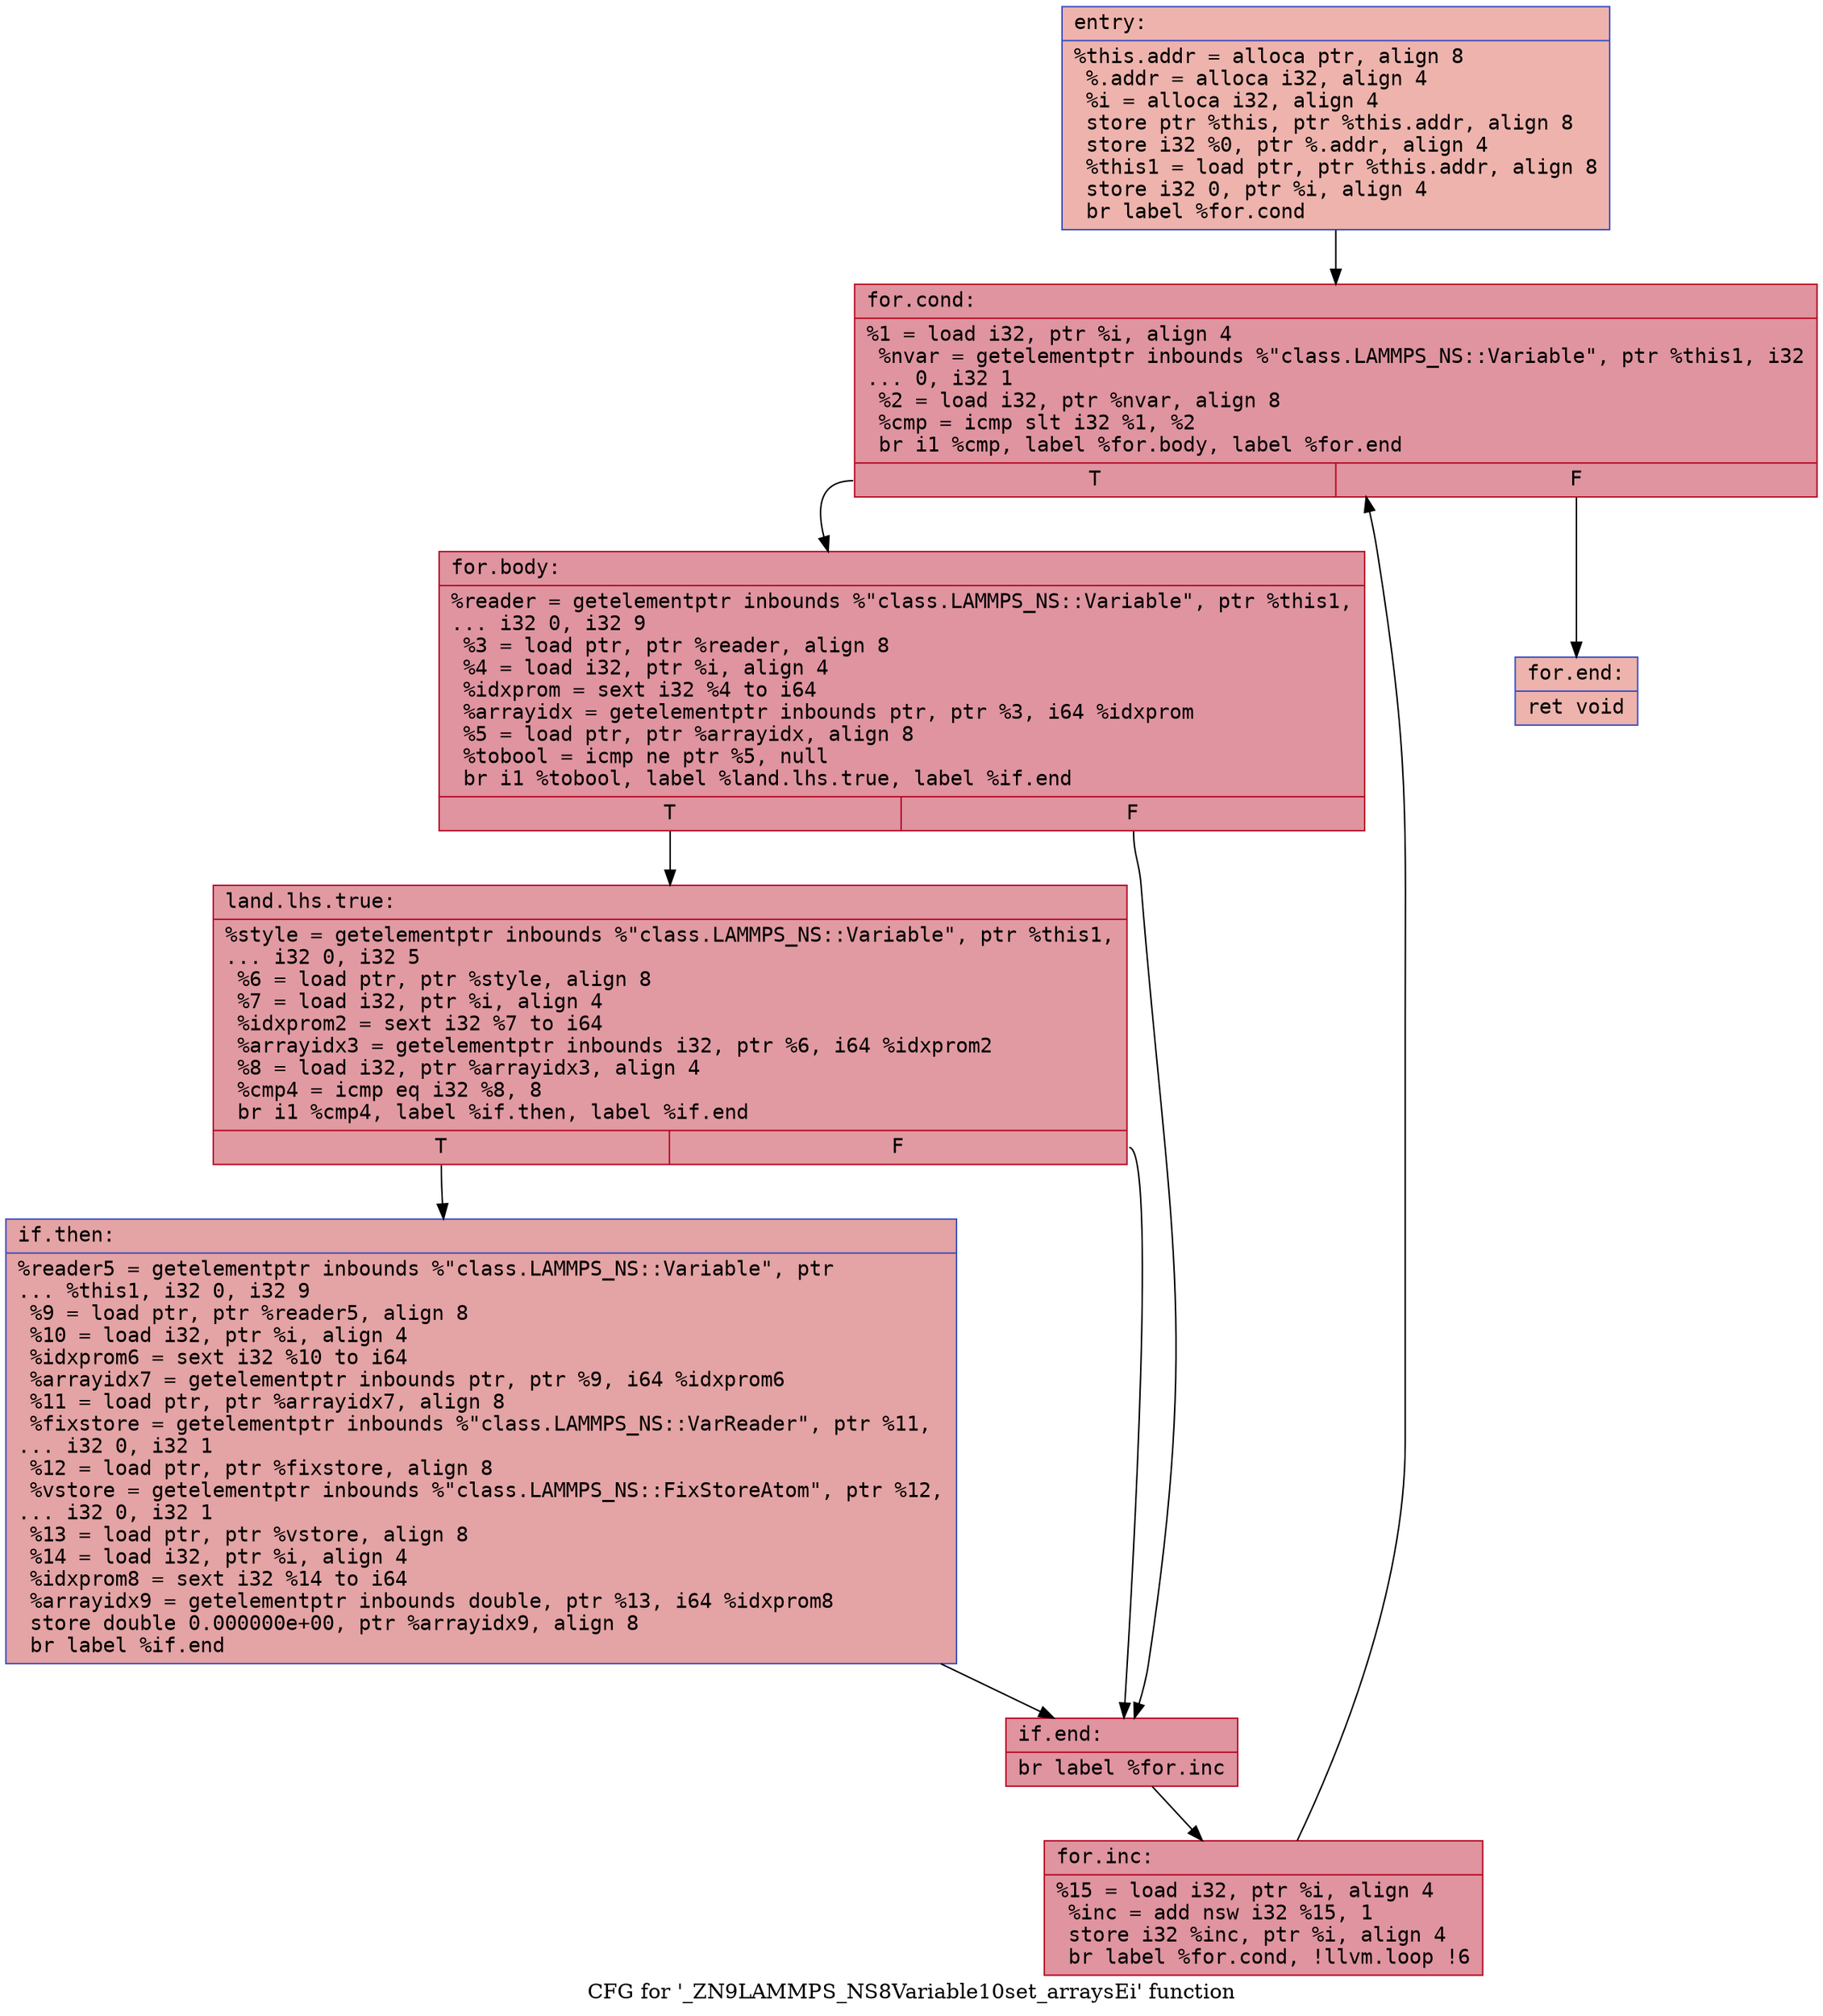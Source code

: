 digraph "CFG for '_ZN9LAMMPS_NS8Variable10set_arraysEi' function" {
	label="CFG for '_ZN9LAMMPS_NS8Variable10set_arraysEi' function";

	Node0x556bfe2d3b80 [shape=record,color="#3d50c3ff", style=filled, fillcolor="#d6524470" fontname="Courier",label="{entry:\l|  %this.addr = alloca ptr, align 8\l  %.addr = alloca i32, align 4\l  %i = alloca i32, align 4\l  store ptr %this, ptr %this.addr, align 8\l  store i32 %0, ptr %.addr, align 4\l  %this1 = load ptr, ptr %this.addr, align 8\l  store i32 0, ptr %i, align 4\l  br label %for.cond\l}"];
	Node0x556bfe2d3b80 -> Node0x556bfe2d3df0[tooltip="entry -> for.cond\nProbability 100.00%" ];
	Node0x556bfe2d3df0 [shape=record,color="#b70d28ff", style=filled, fillcolor="#b70d2870" fontname="Courier",label="{for.cond:\l|  %1 = load i32, ptr %i, align 4\l  %nvar = getelementptr inbounds %\"class.LAMMPS_NS::Variable\", ptr %this1, i32\l... 0, i32 1\l  %2 = load i32, ptr %nvar, align 8\l  %cmp = icmp slt i32 %1, %2\l  br i1 %cmp, label %for.body, label %for.end\l|{<s0>T|<s1>F}}"];
	Node0x556bfe2d3df0:s0 -> Node0x556bfe2d4000[tooltip="for.cond -> for.body\nProbability 96.88%" ];
	Node0x556bfe2d3df0:s1 -> Node0x556bfe2d4080[tooltip="for.cond -> for.end\nProbability 3.12%" ];
	Node0x556bfe2d4000 [shape=record,color="#b70d28ff", style=filled, fillcolor="#b70d2870" fontname="Courier",label="{for.body:\l|  %reader = getelementptr inbounds %\"class.LAMMPS_NS::Variable\", ptr %this1,\l... i32 0, i32 9\l  %3 = load ptr, ptr %reader, align 8\l  %4 = load i32, ptr %i, align 4\l  %idxprom = sext i32 %4 to i64\l  %arrayidx = getelementptr inbounds ptr, ptr %3, i64 %idxprom\l  %5 = load ptr, ptr %arrayidx, align 8\l  %tobool = icmp ne ptr %5, null\l  br i1 %tobool, label %land.lhs.true, label %if.end\l|{<s0>T|<s1>F}}"];
	Node0x556bfe2d4000:s0 -> Node0x556bfe2d46c0[tooltip="for.body -> land.lhs.true\nProbability 62.50%" ];
	Node0x556bfe2d4000:s1 -> Node0x556bfe2d4740[tooltip="for.body -> if.end\nProbability 37.50%" ];
	Node0x556bfe2d46c0 [shape=record,color="#b70d28ff", style=filled, fillcolor="#bb1b2c70" fontname="Courier",label="{land.lhs.true:\l|  %style = getelementptr inbounds %\"class.LAMMPS_NS::Variable\", ptr %this1,\l... i32 0, i32 5\l  %6 = load ptr, ptr %style, align 8\l  %7 = load i32, ptr %i, align 4\l  %idxprom2 = sext i32 %7 to i64\l  %arrayidx3 = getelementptr inbounds i32, ptr %6, i64 %idxprom2\l  %8 = load i32, ptr %arrayidx3, align 4\l  %cmp4 = icmp eq i32 %8, 8\l  br i1 %cmp4, label %if.then, label %if.end\l|{<s0>T|<s1>F}}"];
	Node0x556bfe2d46c0:s0 -> Node0x556bfe2dde00[tooltip="land.lhs.true -> if.then\nProbability 50.00%" ];
	Node0x556bfe2d46c0:s1 -> Node0x556bfe2d4740[tooltip="land.lhs.true -> if.end\nProbability 50.00%" ];
	Node0x556bfe2dde00 [shape=record,color="#3d50c3ff", style=filled, fillcolor="#c32e3170" fontname="Courier",label="{if.then:\l|  %reader5 = getelementptr inbounds %\"class.LAMMPS_NS::Variable\", ptr\l... %this1, i32 0, i32 9\l  %9 = load ptr, ptr %reader5, align 8\l  %10 = load i32, ptr %i, align 4\l  %idxprom6 = sext i32 %10 to i64\l  %arrayidx7 = getelementptr inbounds ptr, ptr %9, i64 %idxprom6\l  %11 = load ptr, ptr %arrayidx7, align 8\l  %fixstore = getelementptr inbounds %\"class.LAMMPS_NS::VarReader\", ptr %11,\l... i32 0, i32 1\l  %12 = load ptr, ptr %fixstore, align 8\l  %vstore = getelementptr inbounds %\"class.LAMMPS_NS::FixStoreAtom\", ptr %12,\l... i32 0, i32 1\l  %13 = load ptr, ptr %vstore, align 8\l  %14 = load i32, ptr %i, align 4\l  %idxprom8 = sext i32 %14 to i64\l  %arrayidx9 = getelementptr inbounds double, ptr %13, i64 %idxprom8\l  store double 0.000000e+00, ptr %arrayidx9, align 8\l  br label %if.end\l}"];
	Node0x556bfe2dde00 -> Node0x556bfe2d4740[tooltip="if.then -> if.end\nProbability 100.00%" ];
	Node0x556bfe2d4740 [shape=record,color="#b70d28ff", style=filled, fillcolor="#b70d2870" fontname="Courier",label="{if.end:\l|  br label %for.inc\l}"];
	Node0x556bfe2d4740 -> Node0x556bfe2dea50[tooltip="if.end -> for.inc\nProbability 100.00%" ];
	Node0x556bfe2dea50 [shape=record,color="#b70d28ff", style=filled, fillcolor="#b70d2870" fontname="Courier",label="{for.inc:\l|  %15 = load i32, ptr %i, align 4\l  %inc = add nsw i32 %15, 1\l  store i32 %inc, ptr %i, align 4\l  br label %for.cond, !llvm.loop !6\l}"];
	Node0x556bfe2dea50 -> Node0x556bfe2d3df0[tooltip="for.inc -> for.cond\nProbability 100.00%" ];
	Node0x556bfe2d4080 [shape=record,color="#3d50c3ff", style=filled, fillcolor="#d6524470" fontname="Courier",label="{for.end:\l|  ret void\l}"];
}
